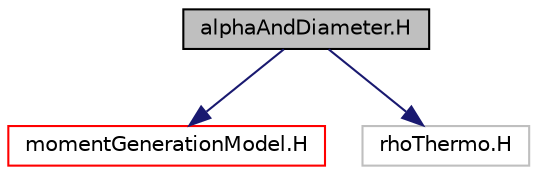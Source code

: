 digraph "alphaAndDiameter.H"
{
  bgcolor="transparent";
  edge [fontname="Helvetica",fontsize="10",labelfontname="Helvetica",labelfontsize="10"];
  node [fontname="Helvetica",fontsize="10",shape=record];
  Node0 [label="alphaAndDiameter.H",height=0.2,width=0.4,color="black", fillcolor="grey75", style="filled", fontcolor="black"];
  Node0 -> Node1 [color="midnightblue",fontsize="10",style="solid",fontname="Helvetica"];
  Node1 [label="momentGenerationModel.H",height=0.2,width=0.4,color="red",URL="$a01775.html"];
  Node0 -> Node12 [color="midnightblue",fontsize="10",style="solid",fontname="Helvetica"];
  Node12 [label="rhoThermo.H",height=0.2,width=0.4,color="grey75"];
}
